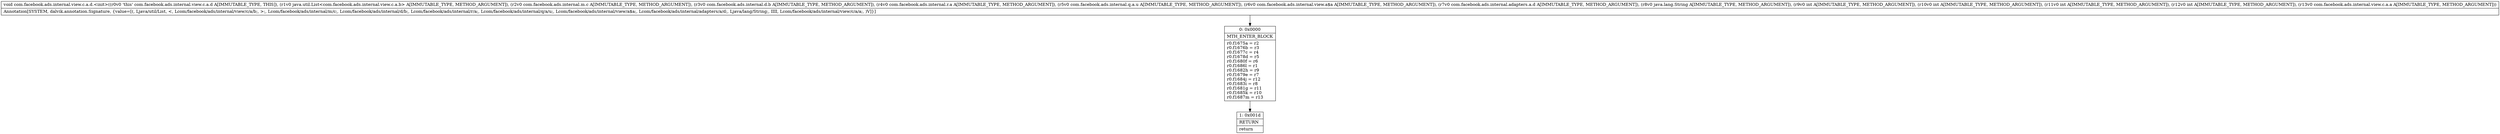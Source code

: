 digraph "CFG forcom.facebook.ads.internal.view.c.a.d.\<init\>(Ljava\/util\/List;Lcom\/facebook\/ads\/internal\/m\/c;Lcom\/facebook\/ads\/internal\/d\/b;Lcom\/facebook\/ads\/internal\/r\/a;Lcom\/facebook\/ads\/internal\/q\/a\/u;Lcom\/facebook\/ads\/internal\/view\/a$a;Lcom\/facebook\/ads\/internal\/adapters\/a\/d;Ljava\/lang\/String;IIIILcom\/facebook\/ads\/internal\/view\/c\/a\/a;)V" {
Node_0 [shape=record,label="{0\:\ 0x0000|MTH_ENTER_BLOCK\l|r0.f1675a = r2\lr0.f1676b = r3\lr0.f1677c = r4\lr0.f1678d = r5\lr0.f1680f = r6\lr0.f1686l = r1\lr0.f1682h = r9\lr0.f1679e = r7\lr0.f1684j = r12\lr0.f1683i = r8\lr0.f1681g = r11\lr0.f1685k = r10\lr0.f1687m = r13\l}"];
Node_1 [shape=record,label="{1\:\ 0x001d|RETURN\l|return\l}"];
MethodNode[shape=record,label="{void com.facebook.ads.internal.view.c.a.d.\<init\>((r0v0 'this' com.facebook.ads.internal.view.c.a.d A[IMMUTABLE_TYPE, THIS]), (r1v0 java.util.List\<com.facebook.ads.internal.view.c.a.b\> A[IMMUTABLE_TYPE, METHOD_ARGUMENT]), (r2v0 com.facebook.ads.internal.m.c A[IMMUTABLE_TYPE, METHOD_ARGUMENT]), (r3v0 com.facebook.ads.internal.d.b A[IMMUTABLE_TYPE, METHOD_ARGUMENT]), (r4v0 com.facebook.ads.internal.r.a A[IMMUTABLE_TYPE, METHOD_ARGUMENT]), (r5v0 com.facebook.ads.internal.q.a.u A[IMMUTABLE_TYPE, METHOD_ARGUMENT]), (r6v0 com.facebook.ads.internal.view.a$a A[IMMUTABLE_TYPE, METHOD_ARGUMENT]), (r7v0 com.facebook.ads.internal.adapters.a.d A[IMMUTABLE_TYPE, METHOD_ARGUMENT]), (r8v0 java.lang.String A[IMMUTABLE_TYPE, METHOD_ARGUMENT]), (r9v0 int A[IMMUTABLE_TYPE, METHOD_ARGUMENT]), (r10v0 int A[IMMUTABLE_TYPE, METHOD_ARGUMENT]), (r11v0 int A[IMMUTABLE_TYPE, METHOD_ARGUMENT]), (r12v0 int A[IMMUTABLE_TYPE, METHOD_ARGUMENT]), (r13v0 com.facebook.ads.internal.view.c.a.a A[IMMUTABLE_TYPE, METHOD_ARGUMENT]))  | Annotation[SYSTEM, dalvik.annotation.Signature, \{value=[(, Ljava\/util\/List, \<, Lcom\/facebook\/ads\/internal\/view\/c\/a\/b;, \>;, Lcom\/facebook\/ads\/internal\/m\/c;, Lcom\/facebook\/ads\/internal\/d\/b;, Lcom\/facebook\/ads\/internal\/r\/a;, Lcom\/facebook\/ads\/internal\/q\/a\/u;, Lcom\/facebook\/ads\/internal\/view\/a$a;, Lcom\/facebook\/ads\/internal\/adapters\/a\/d;, Ljava\/lang\/String;, IIII, Lcom\/facebook\/ads\/internal\/view\/c\/a\/a;, )V]\}]\l}"];
MethodNode -> Node_0;
Node_0 -> Node_1;
}

